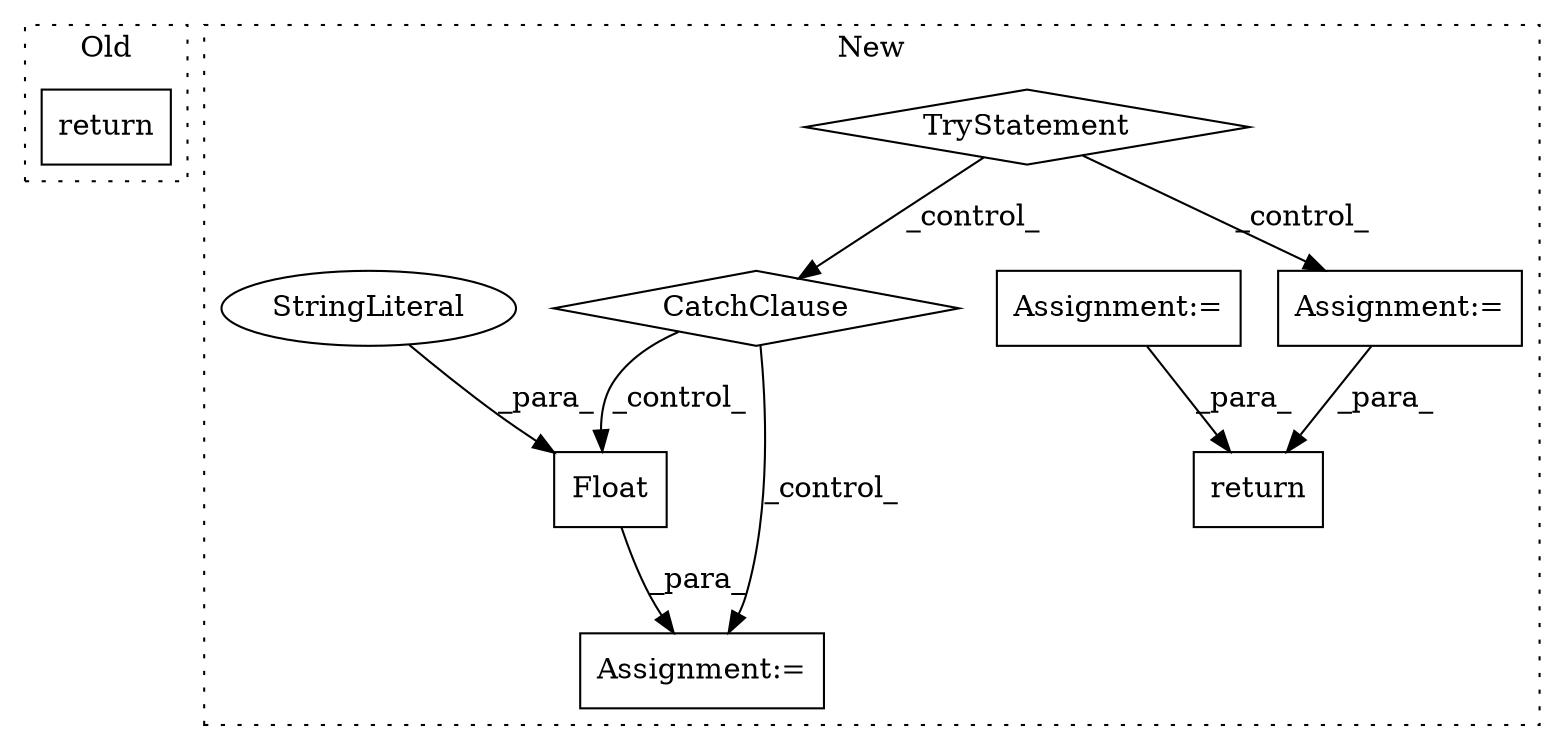 digraph G {
subgraph cluster0 {
1 [label="return" a="41" s="818" l="7" shape="box"];
label = "Old";
style="dotted";
}
subgraph cluster1 {
2 [label="TryStatement" a="54" s="833" l="4" shape="diamond"];
3 [label="CatchClause" a="12" s="901,941" l="11,2" shape="diamond"];
4 [label="Assignment:=" a="7" s="848" l="1" shape="box"];
5 [label="Assignment:=" a="7" s="954" l="1" shape="box"];
6 [label="return" a="41" s="979" l="7" shape="box"];
7 [label="Assignment:=" a="7" s="824" l="3" shape="box"];
8 [label="Float" a="32" s="955,966" l="6,1" shape="box"];
9 [label="StringLiteral" a="45" s="961" l="5" shape="ellipse"];
label = "New";
style="dotted";
}
2 -> 4 [label="_control_"];
2 -> 3 [label="_control_"];
3 -> 5 [label="_control_"];
3 -> 8 [label="_control_"];
4 -> 6 [label="_para_"];
7 -> 6 [label="_para_"];
8 -> 5 [label="_para_"];
9 -> 8 [label="_para_"];
}